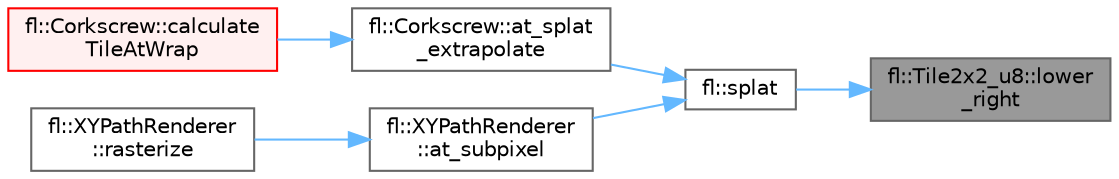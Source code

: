 digraph "fl::Tile2x2_u8::lower_right"
{
 // INTERACTIVE_SVG=YES
 // LATEX_PDF_SIZE
  bgcolor="transparent";
  edge [fontname=Helvetica,fontsize=10,labelfontname=Helvetica,labelfontsize=10];
  node [fontname=Helvetica,fontsize=10,shape=box,height=0.2,width=0.4];
  rankdir="RL";
  Node1 [id="Node000001",label="fl::Tile2x2_u8::lower\l_right",height=0.2,width=0.4,color="gray40", fillcolor="grey60", style="filled", fontcolor="black",tooltip=" "];
  Node1 -> Node2 [id="edge1_Node000001_Node000002",dir="back",color="steelblue1",style="solid",tooltip=" "];
  Node2 [id="Node000002",label="fl::splat",height=0.2,width=0.4,color="grey40", fillcolor="white", style="filled",URL="$d4/d36/namespacefl_a5fdbb3ce6ffb23366c26c68bd64f2bd0.html#a5fdbb3ce6ffb23366c26c68bd64f2bd0",tooltip="\"Splat\" as in \"splat pixel rendering\" takes a pixel value in float x,y coordinates and \"splats\" it in..."];
  Node2 -> Node3 [id="edge2_Node000002_Node000003",dir="back",color="steelblue1",style="solid",tooltip=" "];
  Node3 [id="Node000003",label="fl::Corkscrew::at_splat\l_extrapolate",height=0.2,width=0.4,color="grey40", fillcolor="white", style="filled",URL="$dc/d82/classfl_1_1_corkscrew_a17fb6139424f13bebfa1177619f62baf.html#a17fb6139424f13bebfa1177619f62baf",tooltip=" "];
  Node3 -> Node4 [id="edge3_Node000003_Node000004",dir="back",color="steelblue1",style="solid",tooltip=" "];
  Node4 [id="Node000004",label="fl::Corkscrew::calculate\lTileAtWrap",height=0.2,width=0.4,color="red", fillcolor="#FFF0F0", style="filled",URL="$dc/d82/classfl_1_1_corkscrew_a19e8c25e03e4efe26891f9e2ec166d5c.html#a19e8c25e03e4efe26891f9e2ec166d5c",tooltip=" "];
  Node2 -> Node10 [id="edge4_Node000002_Node000010",dir="back",color="steelblue1",style="solid",tooltip=" "];
  Node10 [id="Node000010",label="fl::XYPathRenderer\l::at_subpixel",height=0.2,width=0.4,color="grey40", fillcolor="white", style="filled",URL="$d2/dbc/classfl_1_1_x_y_path_renderer_a11dad2232449f8e9e8f089387a45a357.html#a11dad2232449f8e9e8f089387a45a357",tooltip=" "];
  Node10 -> Node11 [id="edge5_Node000010_Node000011",dir="back",color="steelblue1",style="solid",tooltip=" "];
  Node11 [id="Node000011",label="fl::XYPathRenderer\l::rasterize",height=0.2,width=0.4,color="grey40", fillcolor="white", style="filled",URL="$d2/dbc/classfl_1_1_x_y_path_renderer_a7c03ca116bbfb4f317474d05ea868c6b.html#a7c03ca116bbfb4f317474d05ea868c6b",tooltip=" "];
}
